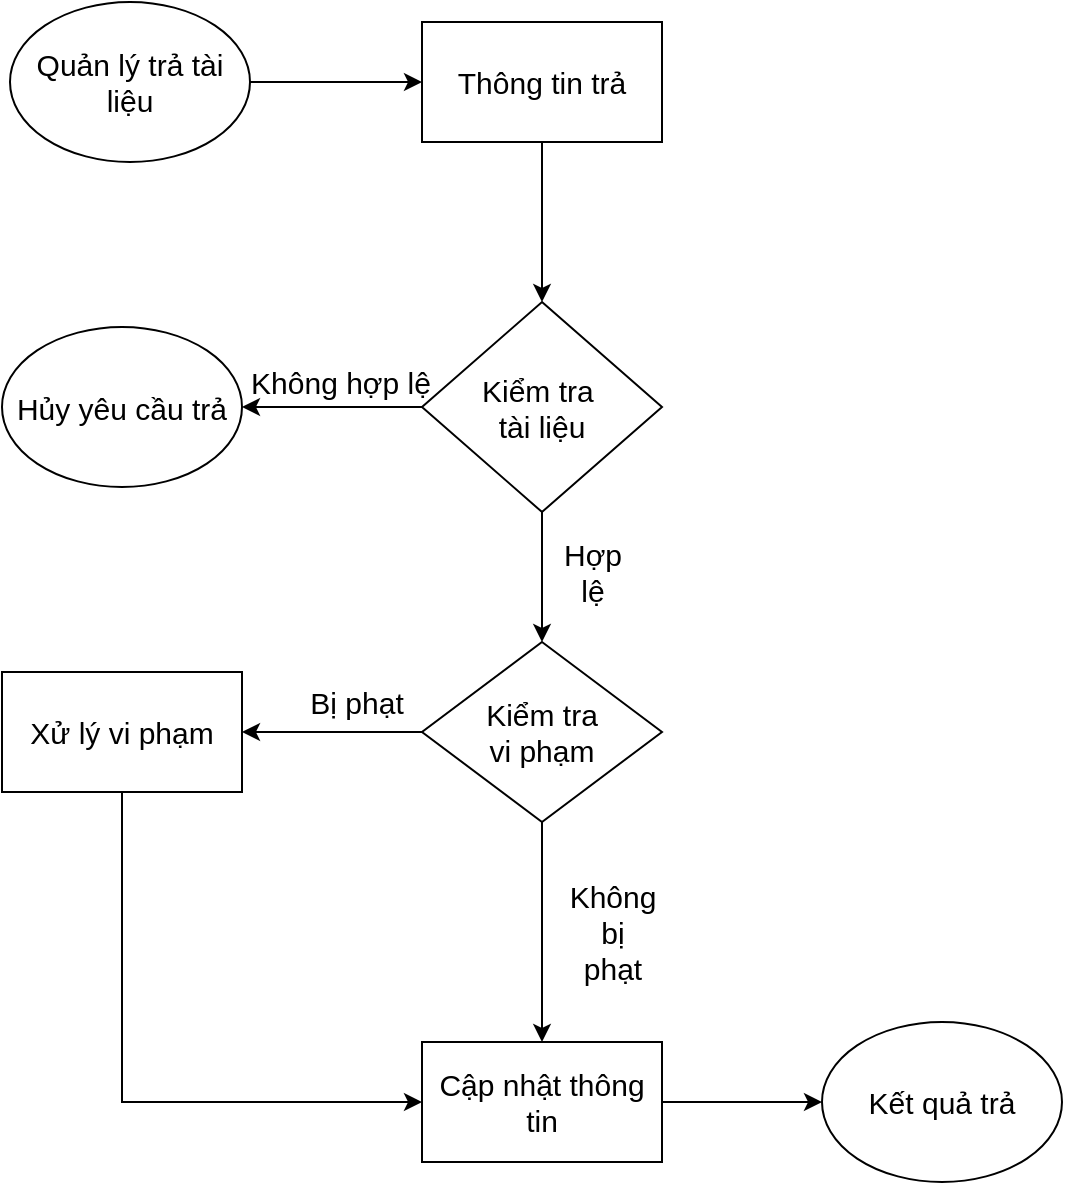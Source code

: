 <mxfile version="15.4.0" type="device"><diagram id="aLgG-m1i2z7EAyIy3S0v" name="Page-1"><mxGraphModel dx="54" dy="576" grid="1" gridSize="10" guides="1" tooltips="1" connect="1" arrows="1" fold="1" page="1" pageScale="1" pageWidth="850" pageHeight="1100" math="0" shadow="0"><root><mxCell id="0"/><mxCell id="1" parent="0"/><mxCell id="ehGY8LiUnxpci8UL1s0Y-1" style="edgeStyle=orthogonalEdgeStyle;rounded=0;orthogonalLoop=1;jettySize=auto;html=1;entryX=0;entryY=0.5;entryDx=0;entryDy=0;fontSize=15;" edge="1" parent="1" source="ehGY8LiUnxpci8UL1s0Y-2" target="ehGY8LiUnxpci8UL1s0Y-4"><mxGeometry relative="1" as="geometry"/></mxCell><mxCell id="ehGY8LiUnxpci8UL1s0Y-2" value="Quản lý trả tài liệu" style="ellipse;whiteSpace=wrap;html=1;fontSize=15;" vertex="1" parent="1"><mxGeometry x="984" y="230" width="120" height="80" as="geometry"/></mxCell><mxCell id="ehGY8LiUnxpci8UL1s0Y-3" style="edgeStyle=orthogonalEdgeStyle;rounded=0;orthogonalLoop=1;jettySize=auto;html=1;exitX=0.5;exitY=1;exitDx=0;exitDy=0;entryX=0.5;entryY=0;entryDx=0;entryDy=0;fontSize=15;" edge="1" parent="1" source="ehGY8LiUnxpci8UL1s0Y-4" target="ehGY8LiUnxpci8UL1s0Y-7"><mxGeometry relative="1" as="geometry"/></mxCell><mxCell id="ehGY8LiUnxpci8UL1s0Y-4" value="Thông tin trả" style="rounded=0;whiteSpace=wrap;html=1;fontSize=15;" vertex="1" parent="1"><mxGeometry x="1190" y="240" width="120" height="60" as="geometry"/></mxCell><mxCell id="ehGY8LiUnxpci8UL1s0Y-5" style="edgeStyle=orthogonalEdgeStyle;rounded=0;orthogonalLoop=1;jettySize=auto;html=1;fontSize=15;" edge="1" parent="1" source="ehGY8LiUnxpci8UL1s0Y-7" target="ehGY8LiUnxpci8UL1s0Y-8"><mxGeometry relative="1" as="geometry"><mxPoint x="1090" y="432.5" as="targetPoint"/></mxGeometry></mxCell><mxCell id="ehGY8LiUnxpci8UL1s0Y-6" style="edgeStyle=orthogonalEdgeStyle;rounded=0;orthogonalLoop=1;jettySize=auto;html=1;fontSize=15;" edge="1" parent="1" source="ehGY8LiUnxpci8UL1s0Y-7" target="ehGY8LiUnxpci8UL1s0Y-12"><mxGeometry relative="1" as="geometry"><mxPoint x="1250" y="560" as="targetPoint"/></mxGeometry></mxCell><mxCell id="ehGY8LiUnxpci8UL1s0Y-7" value="Kiểm tra&amp;nbsp;&lt;br&gt;tài liệu" style="rhombus;whiteSpace=wrap;html=1;fontSize=15;" vertex="1" parent="1"><mxGeometry x="1190" y="380" width="120" height="105" as="geometry"/></mxCell><mxCell id="ehGY8LiUnxpci8UL1s0Y-8" value="Hủy yêu cầu trả" style="ellipse;whiteSpace=wrap;html=1;fontSize=15;" vertex="1" parent="1"><mxGeometry x="980" y="392.5" width="120" height="80" as="geometry"/></mxCell><mxCell id="ehGY8LiUnxpci8UL1s0Y-9" value="Không hợp lệ" style="text;html=1;align=center;verticalAlign=middle;resizable=0;points=[];autosize=1;strokeColor=none;fillColor=none;fontSize=15;" vertex="1" parent="1"><mxGeometry x="1094" y="410" width="110" height="20" as="geometry"/></mxCell><mxCell id="ehGY8LiUnxpci8UL1s0Y-10" style="edgeStyle=orthogonalEdgeStyle;rounded=0;orthogonalLoop=1;jettySize=auto;html=1;fontSize=15;" edge="1" parent="1" source="ehGY8LiUnxpci8UL1s0Y-12" target="ehGY8LiUnxpci8UL1s0Y-15"><mxGeometry relative="1" as="geometry"><mxPoint x="1410" y="595" as="targetPoint"/></mxGeometry></mxCell><mxCell id="ehGY8LiUnxpci8UL1s0Y-11" style="edgeStyle=orthogonalEdgeStyle;rounded=0;orthogonalLoop=1;jettySize=auto;html=1;entryX=0.5;entryY=0;entryDx=0;entryDy=0;fontSize=15;" edge="1" parent="1" source="ehGY8LiUnxpci8UL1s0Y-12" target="ehGY8LiUnxpci8UL1s0Y-18"><mxGeometry relative="1" as="geometry"><mxPoint x="1250" y="740" as="targetPoint"/></mxGeometry></mxCell><mxCell id="ehGY8LiUnxpci8UL1s0Y-12" value="Kiểm tra &lt;br&gt;vi phạm" style="rhombus;whiteSpace=wrap;html=1;fontSize=15;" vertex="1" parent="1"><mxGeometry x="1190" y="550" width="120" height="90" as="geometry"/></mxCell><mxCell id="ehGY8LiUnxpci8UL1s0Y-13" value="Hợp&lt;br style=&quot;font-size: 15px;&quot;&gt;lệ" style="text;html=1;align=center;verticalAlign=middle;resizable=0;points=[];autosize=1;strokeColor=none;fillColor=none;fontSize=15;" vertex="1" parent="1"><mxGeometry x="1255" y="495" width="40" height="40" as="geometry"/></mxCell><mxCell id="ehGY8LiUnxpci8UL1s0Y-14" style="edgeStyle=orthogonalEdgeStyle;rounded=0;orthogonalLoop=1;jettySize=auto;html=1;entryX=0;entryY=0.5;entryDx=0;entryDy=0;fontSize=15;" edge="1" parent="1" source="ehGY8LiUnxpci8UL1s0Y-15" target="ehGY8LiUnxpci8UL1s0Y-18"><mxGeometry relative="1" as="geometry"><Array as="points"><mxPoint x="1040" y="780"/></Array></mxGeometry></mxCell><mxCell id="ehGY8LiUnxpci8UL1s0Y-15" value="Xử lý vi phạm" style="rounded=0;whiteSpace=wrap;html=1;fontSize=15;" vertex="1" parent="1"><mxGeometry x="980" y="565" width="120" height="60" as="geometry"/></mxCell><mxCell id="ehGY8LiUnxpci8UL1s0Y-16" value="Kết quả trả" style="ellipse;whiteSpace=wrap;html=1;fontSize=15;" vertex="1" parent="1"><mxGeometry x="1390" y="740" width="120" height="80" as="geometry"/></mxCell><mxCell id="ehGY8LiUnxpci8UL1s0Y-17" style="edgeStyle=orthogonalEdgeStyle;rounded=0;orthogonalLoop=1;jettySize=auto;html=1;fontSize=15;" edge="1" parent="1" source="ehGY8LiUnxpci8UL1s0Y-18" target="ehGY8LiUnxpci8UL1s0Y-16"><mxGeometry relative="1" as="geometry"/></mxCell><mxCell id="ehGY8LiUnxpci8UL1s0Y-18" value="Cập nhật thông tin" style="rounded=0;whiteSpace=wrap;html=1;fontSize=15;" vertex="1" parent="1"><mxGeometry x="1190" y="750" width="120" height="60" as="geometry"/></mxCell><mxCell id="ehGY8LiUnxpci8UL1s0Y-19" value="Bị phạt" style="text;html=1;align=center;verticalAlign=middle;resizable=0;points=[];autosize=1;strokeColor=none;fillColor=none;fontSize=15;" vertex="1" parent="1"><mxGeometry x="1127" y="570" width="60" height="20" as="geometry"/></mxCell><mxCell id="ehGY8LiUnxpci8UL1s0Y-20" value="Không&lt;br&gt;bị&lt;br&gt;phạt" style="text;html=1;align=center;verticalAlign=middle;resizable=0;points=[];autosize=1;strokeColor=none;fillColor=none;fontSize=15;" vertex="1" parent="1"><mxGeometry x="1255" y="665" width="60" height="60" as="geometry"/></mxCell></root></mxGraphModel></diagram></mxfile>